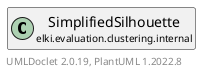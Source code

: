 @startuml
    remove .*\.(Instance|Par|Parameterizer|Factory)$
    set namespaceSeparator none
    hide empty fields
    hide empty methods

    class "<size:14>SimplifiedSilhouette.Par\n<size:10>elki.evaluation.clustering.internal" as elki.evaluation.clustering.internal.SimplifiedSilhouette.Par [[SimplifiedSilhouette.Par.html]] {
        -distance: NumberVectorDistance<?>
        -noiseOption: NoiseHandling
        -penalize: boolean
        +configure(Parameterization): void
        +make(): SimplifiedSilhouette
    }

    interface "<size:14>Parameterizer\n<size:10>elki.utilities.optionhandling" as elki.utilities.optionhandling.Parameterizer [[../../../utilities/optionhandling/Parameterizer.html]] {
        {abstract} +make(): Object
    }
    class "<size:14>SimplifiedSilhouette\n<size:10>elki.evaluation.clustering.internal" as elki.evaluation.clustering.internal.SimplifiedSilhouette [[SimplifiedSilhouette.html]]

    elki.utilities.optionhandling.Parameterizer <|.. elki.evaluation.clustering.internal.SimplifiedSilhouette.Par
    elki.evaluation.clustering.internal.SimplifiedSilhouette +-- elki.evaluation.clustering.internal.SimplifiedSilhouette.Par

    center footer UMLDoclet 2.0.19, PlantUML 1.2022.8
@enduml
